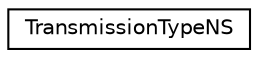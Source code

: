 digraph "Graphical Class Hierarchy"
{
 // LATEX_PDF_SIZE
  edge [fontname="Helvetica",fontsize="10",labelfontname="Helvetica",labelfontsize="10"];
  node [fontname="Helvetica",fontsize="10",shape=record];
  rankdir="LR";
  Node0 [label="TransmissionTypeNS",height=0.2,width=0.4,color="black", fillcolor="white", style="filled",URL="$d6/d60/structsofus_1_1TransmissionTypeNS.html",tooltip=" "];
}
